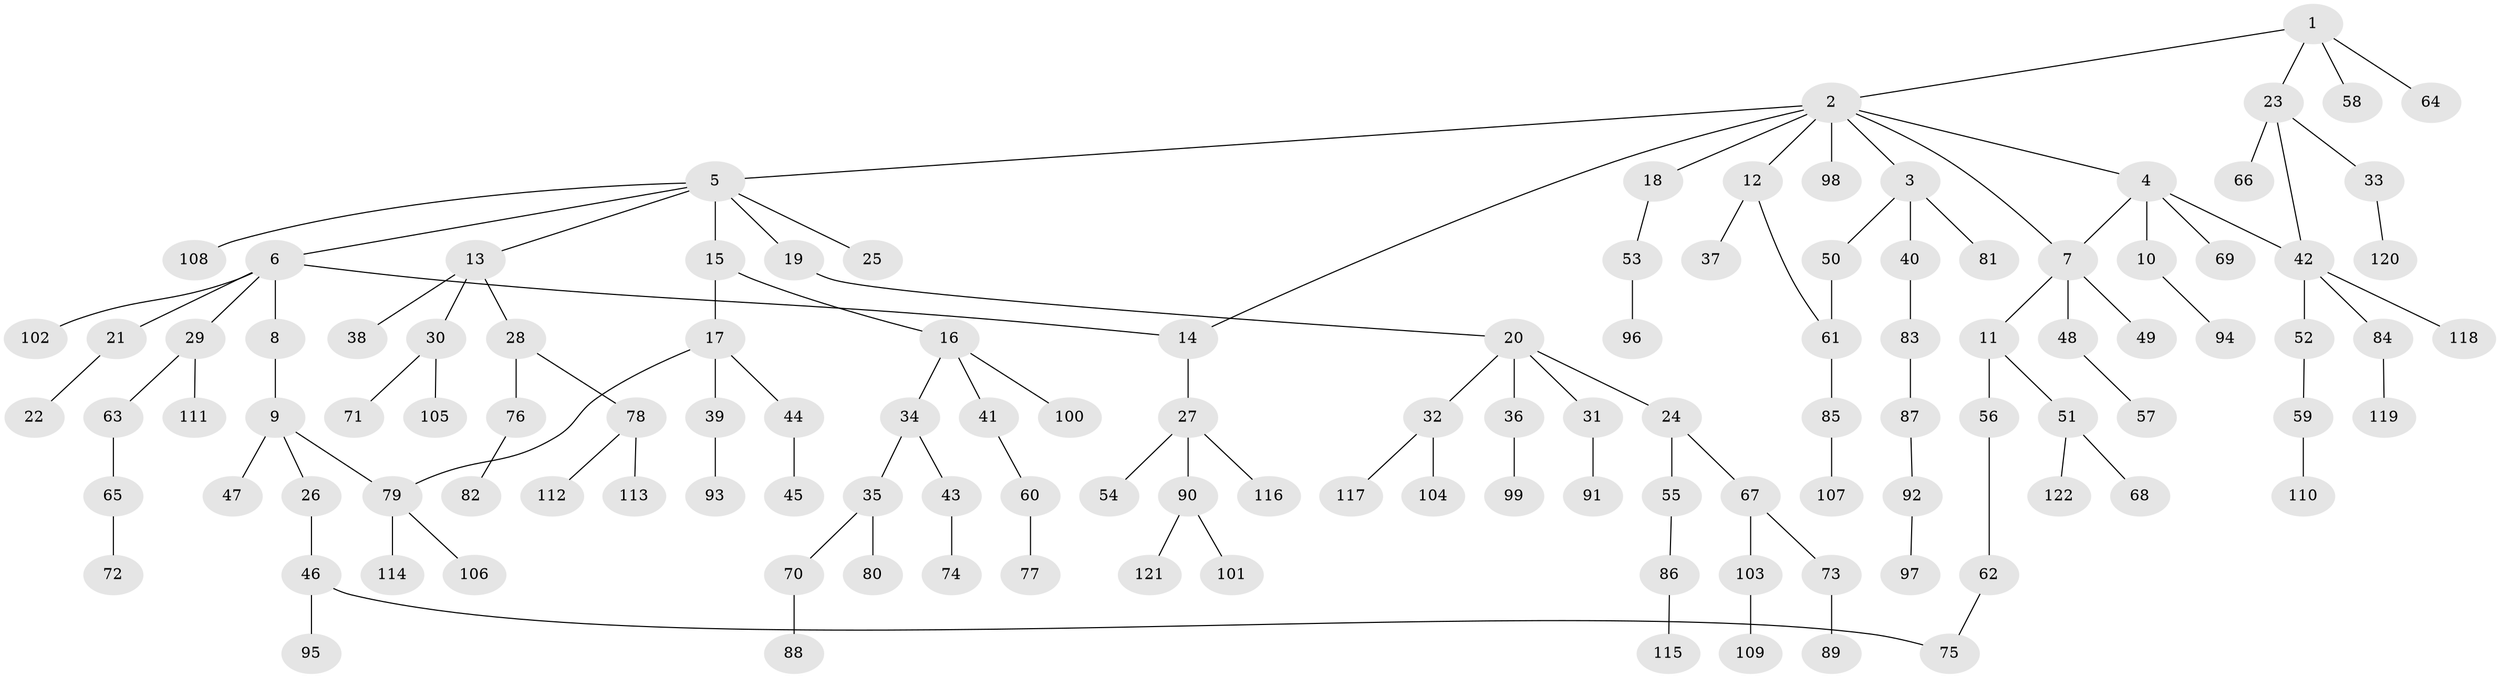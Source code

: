 // coarse degree distribution, {2: 0.2972972972972973, 3: 0.21621621621621623, 1: 0.35135135135135137, 4: 0.05405405405405406, 7: 0.02702702702702703, 5: 0.05405405405405406}
// Generated by graph-tools (version 1.1) at 2025/36/03/04/25 23:36:08]
// undirected, 122 vertices, 127 edges
graph export_dot {
  node [color=gray90,style=filled];
  1;
  2;
  3;
  4;
  5;
  6;
  7;
  8;
  9;
  10;
  11;
  12;
  13;
  14;
  15;
  16;
  17;
  18;
  19;
  20;
  21;
  22;
  23;
  24;
  25;
  26;
  27;
  28;
  29;
  30;
  31;
  32;
  33;
  34;
  35;
  36;
  37;
  38;
  39;
  40;
  41;
  42;
  43;
  44;
  45;
  46;
  47;
  48;
  49;
  50;
  51;
  52;
  53;
  54;
  55;
  56;
  57;
  58;
  59;
  60;
  61;
  62;
  63;
  64;
  65;
  66;
  67;
  68;
  69;
  70;
  71;
  72;
  73;
  74;
  75;
  76;
  77;
  78;
  79;
  80;
  81;
  82;
  83;
  84;
  85;
  86;
  87;
  88;
  89;
  90;
  91;
  92;
  93;
  94;
  95;
  96;
  97;
  98;
  99;
  100;
  101;
  102;
  103;
  104;
  105;
  106;
  107;
  108;
  109;
  110;
  111;
  112;
  113;
  114;
  115;
  116;
  117;
  118;
  119;
  120;
  121;
  122;
  1 -- 2;
  1 -- 23;
  1 -- 58;
  1 -- 64;
  2 -- 3;
  2 -- 4;
  2 -- 5;
  2 -- 12;
  2 -- 18;
  2 -- 98;
  2 -- 14;
  2 -- 7;
  3 -- 40;
  3 -- 50;
  3 -- 81;
  4 -- 7;
  4 -- 10;
  4 -- 42;
  4 -- 69;
  5 -- 6;
  5 -- 13;
  5 -- 15;
  5 -- 19;
  5 -- 25;
  5 -- 108;
  6 -- 8;
  6 -- 14;
  6 -- 21;
  6 -- 29;
  6 -- 102;
  7 -- 11;
  7 -- 48;
  7 -- 49;
  8 -- 9;
  9 -- 26;
  9 -- 47;
  9 -- 79;
  10 -- 94;
  11 -- 51;
  11 -- 56;
  12 -- 37;
  12 -- 61;
  13 -- 28;
  13 -- 30;
  13 -- 38;
  14 -- 27;
  15 -- 16;
  15 -- 17;
  16 -- 34;
  16 -- 41;
  16 -- 100;
  17 -- 39;
  17 -- 44;
  17 -- 79;
  18 -- 53;
  19 -- 20;
  20 -- 24;
  20 -- 31;
  20 -- 32;
  20 -- 36;
  21 -- 22;
  23 -- 33;
  23 -- 66;
  23 -- 42;
  24 -- 55;
  24 -- 67;
  26 -- 46;
  27 -- 54;
  27 -- 90;
  27 -- 116;
  28 -- 76;
  28 -- 78;
  29 -- 63;
  29 -- 111;
  30 -- 71;
  30 -- 105;
  31 -- 91;
  32 -- 104;
  32 -- 117;
  33 -- 120;
  34 -- 35;
  34 -- 43;
  35 -- 70;
  35 -- 80;
  36 -- 99;
  39 -- 93;
  40 -- 83;
  41 -- 60;
  42 -- 52;
  42 -- 84;
  42 -- 118;
  43 -- 74;
  44 -- 45;
  46 -- 95;
  46 -- 75;
  48 -- 57;
  50 -- 61;
  51 -- 68;
  51 -- 122;
  52 -- 59;
  53 -- 96;
  55 -- 86;
  56 -- 62;
  59 -- 110;
  60 -- 77;
  61 -- 85;
  62 -- 75;
  63 -- 65;
  65 -- 72;
  67 -- 73;
  67 -- 103;
  70 -- 88;
  73 -- 89;
  76 -- 82;
  78 -- 112;
  78 -- 113;
  79 -- 106;
  79 -- 114;
  83 -- 87;
  84 -- 119;
  85 -- 107;
  86 -- 115;
  87 -- 92;
  90 -- 101;
  90 -- 121;
  92 -- 97;
  103 -- 109;
}
